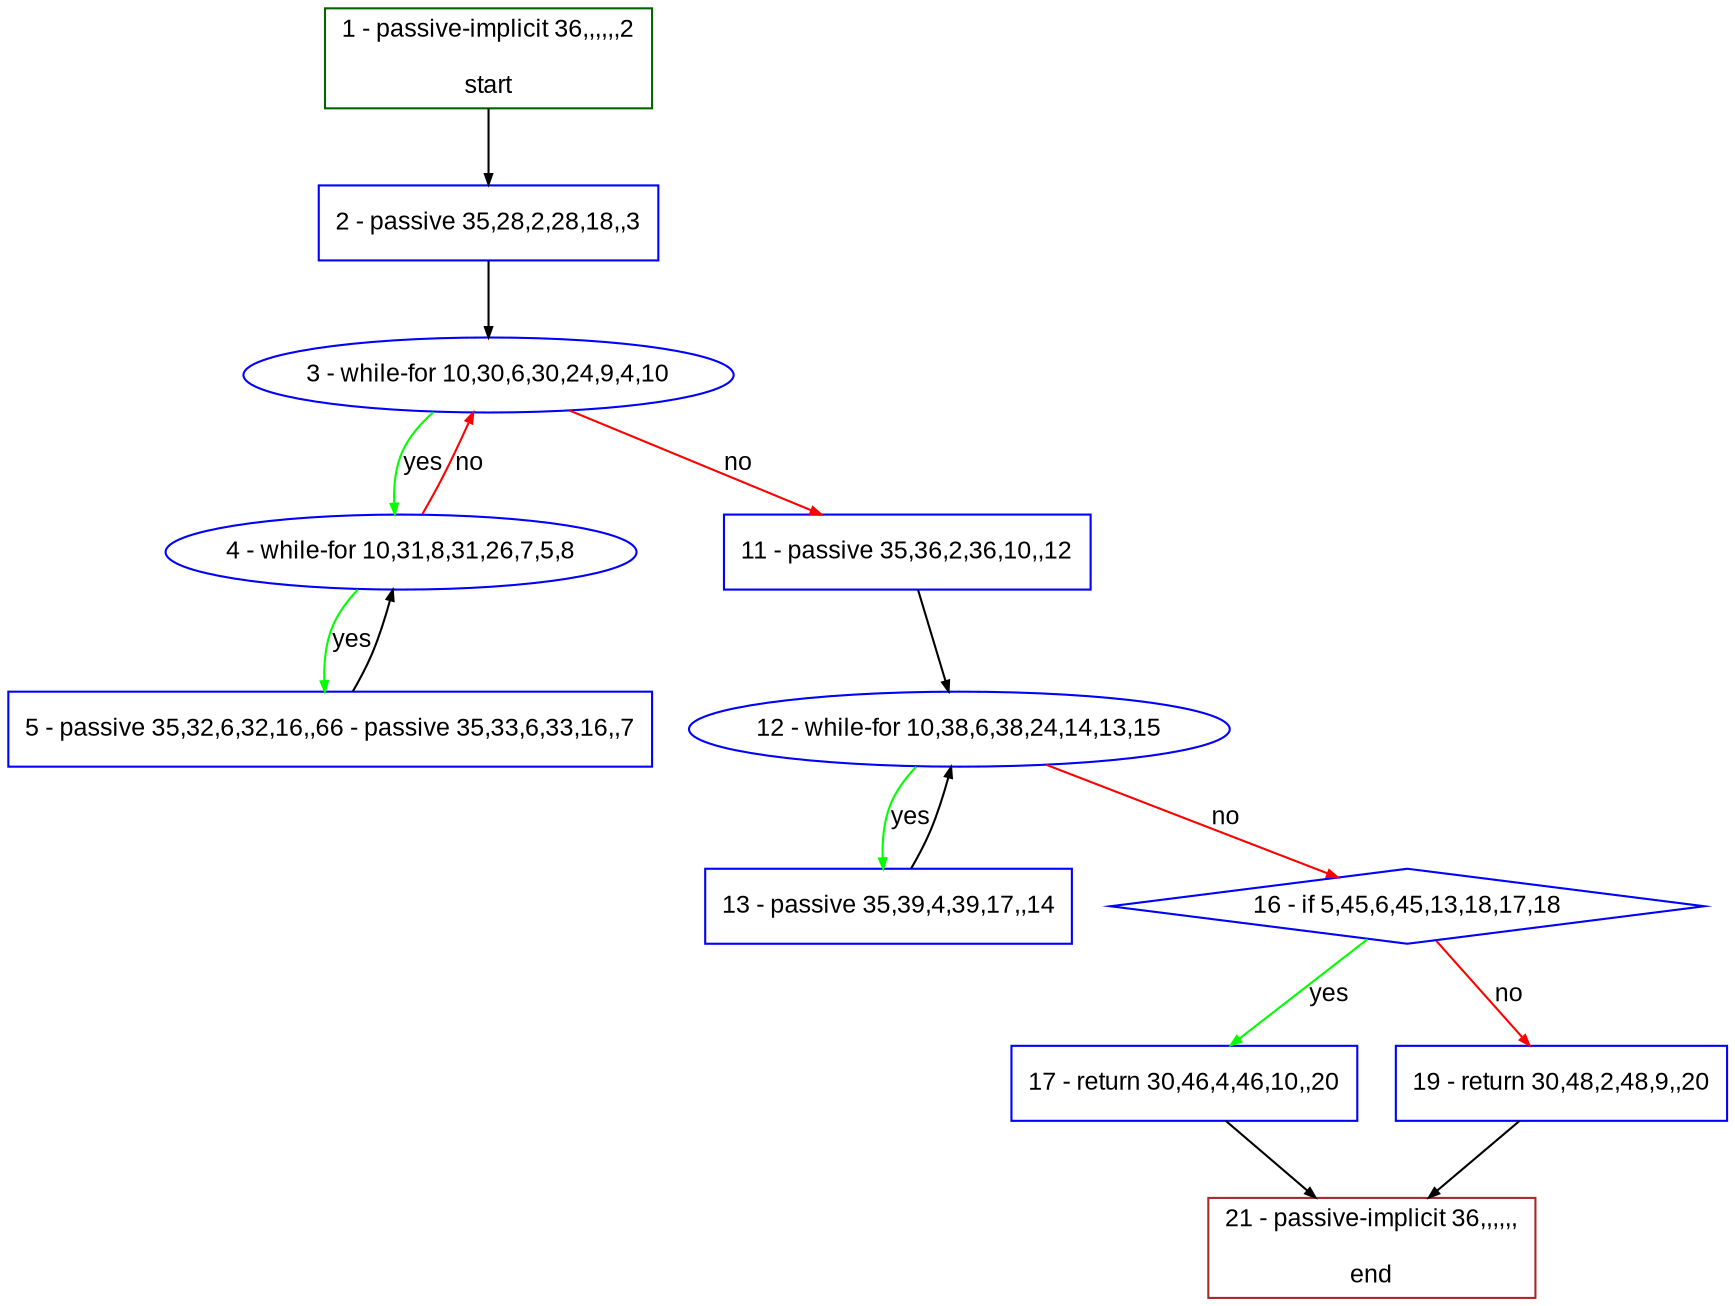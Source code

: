 digraph "" {
  graph [bgcolor="white", fillcolor="#FFFFCC", pack="true", packmode="clust", fontname="Arial", label="", fontsize="12", compound="true", style="rounded,filled"];
  node [node_initialized="no", fillcolor="white", fontname="Arial", label="", color="grey", fontsize="12", fixedsize="false", compound="true", shape="rectangle", style="filled"];
  edge [arrowtail="none", lhead="", fontcolor="black", fontname="Arial", label="", color="black", fontsize="12", arrowhead="normal", arrowsize="0.5", compound="true", ltail="", dir="forward"];
  __N1 [fillcolor="#ffffff", label="2 - passive 35,28,2,28,18,,3", color="#0000ff", shape="box", style="filled"];
  __N2 [fillcolor="#ffffff", label="1 - passive-implicit 36,,,,,,2\n\nstart", color="#006400", shape="box", style="filled"];
  __N3 [fillcolor="#ffffff", label="3 - while-for 10,30,6,30,24,9,4,10", color="#0000ff", shape="oval", style="filled"];
  __N4 [fillcolor="#ffffff", label="4 - while-for 10,31,8,31,26,7,5,8", color="#0000ff", shape="oval", style="filled"];
  __N5 [fillcolor="#ffffff", label="11 - passive 35,36,2,36,10,,12", color="#0000ff", shape="box", style="filled"];
  __N6 [fillcolor="#ffffff", label="5 - passive 35,32,6,32,16,,66 - passive 35,33,6,33,16,,7", color="#0000ff", shape="box", style="filled"];
  __N7 [fillcolor="#ffffff", label="12 - while-for 10,38,6,38,24,14,13,15", color="#0000ff", shape="oval", style="filled"];
  __N8 [fillcolor="#ffffff", label="13 - passive 35,39,4,39,17,,14", color="#0000ff", shape="box", style="filled"];
  __N9 [fillcolor="#ffffff", label="16 - if 5,45,6,45,13,18,17,18", color="#0000ff", shape="diamond", style="filled"];
  __N10 [fillcolor="#ffffff", label="17 - return 30,46,4,46,10,,20", color="#0000ff", shape="box", style="filled"];
  __N11 [fillcolor="#ffffff", label="19 - return 30,48,2,48,9,,20", color="#0000ff", shape="box", style="filled"];
  __N12 [fillcolor="#ffffff", label="21 - passive-implicit 36,,,,,,\n\nend", color="#a52a2a", shape="box", style="filled"];
  __N2 -> __N1 [arrowtail="none", color="#000000", label="", arrowhead="normal", dir="forward"];
  __N1 -> __N3 [arrowtail="none", color="#000000", label="", arrowhead="normal", dir="forward"];
  __N3 -> __N4 [arrowtail="none", color="#00ff00", label="yes", arrowhead="normal", dir="forward"];
  __N4 -> __N3 [arrowtail="none", color="#ff0000", label="no", arrowhead="normal", dir="forward"];
  __N3 -> __N5 [arrowtail="none", color="#ff0000", label="no", arrowhead="normal", dir="forward"];
  __N4 -> __N6 [arrowtail="none", color="#00ff00", label="yes", arrowhead="normal", dir="forward"];
  __N6 -> __N4 [arrowtail="none", color="#000000", label="", arrowhead="normal", dir="forward"];
  __N5 -> __N7 [arrowtail="none", color="#000000", label="", arrowhead="normal", dir="forward"];
  __N7 -> __N8 [arrowtail="none", color="#00ff00", label="yes", arrowhead="normal", dir="forward"];
  __N8 -> __N7 [arrowtail="none", color="#000000", label="", arrowhead="normal", dir="forward"];
  __N7 -> __N9 [arrowtail="none", color="#ff0000", label="no", arrowhead="normal", dir="forward"];
  __N9 -> __N10 [arrowtail="none", color="#00ff00", label="yes", arrowhead="normal", dir="forward"];
  __N9 -> __N11 [arrowtail="none", color="#ff0000", label="no", arrowhead="normal", dir="forward"];
  __N10 -> __N12 [arrowtail="none", color="#000000", label="", arrowhead="normal", dir="forward"];
  __N11 -> __N12 [arrowtail="none", color="#000000", label="", arrowhead="normal", dir="forward"];
}
